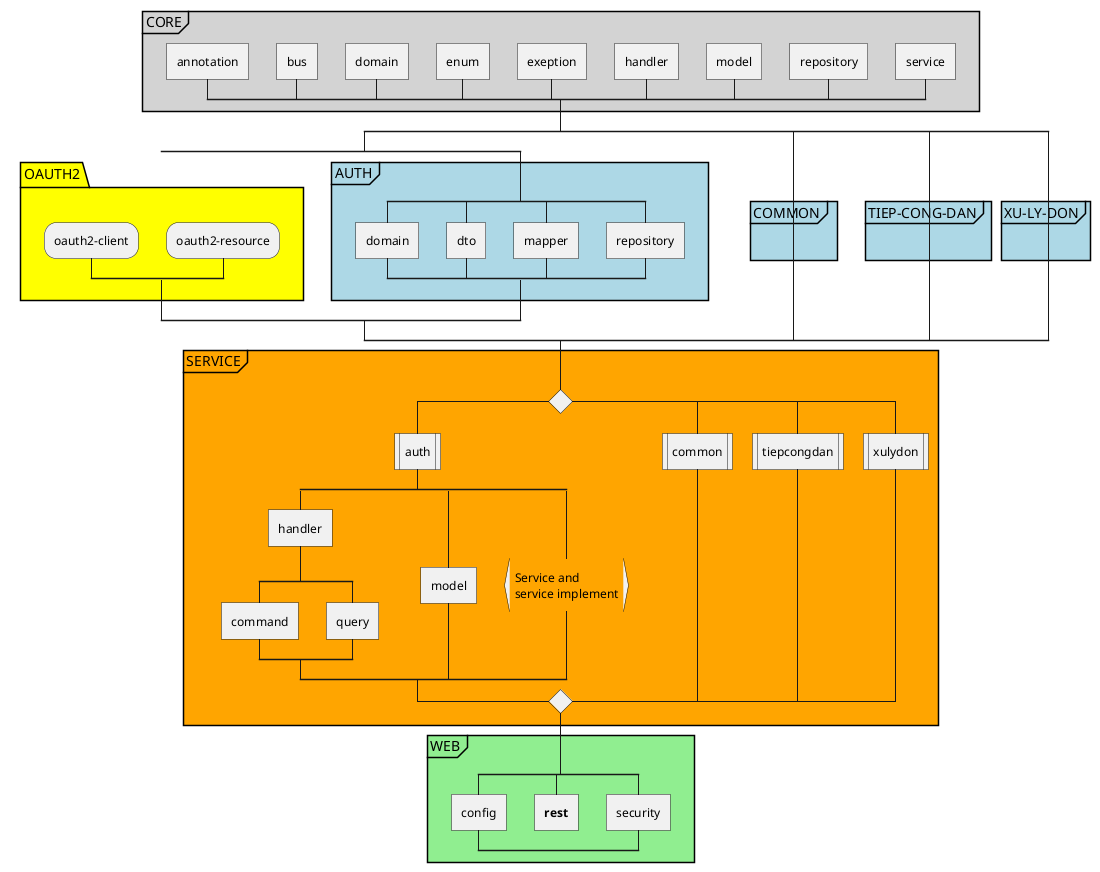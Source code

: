 @startuml
skinparam ArrowHeadColor none
partition #lightgrey "CORE" {
	split
		-[hidden]->
		:annotation]
	split again
		-[hidden]->
		:bus]
	split again
		-[hidden]->
		:domain]
	split again
		-[hidden]->
		:enum]
	split again
		-[hidden]->
		:exeption]
	split again
		-[hidden]->
		:handler]
	split again
		-[hidden]->
		:model]
	split again
		-[hidden]->
		:repository]
	split again
		-[hidden]->
		:service]
	endsplit
}
split
	split
		-[hidden]->
		package #yellow "OAUTH2" {
			split
				-[hidden]->
				:oauth2-client;
			split again
				-[hidden]->
				:oauth2-resource;
			endsplit
		}
	split again
		partition #lightblue "AUTH" {
			split
				:domain]
			split again
				:dto]
			split again
				:mapper]
			split again
				:repository]
			endsplit
		}
	endsplit
split again
	partition #lightblue "COMMON" {
	}
split again
	partition #lightblue "TIEP-CONG-DAN" {
	}
split again
	partition #lightblue "XU-LY-DON" {
	}
endsplit
partition #orange "SERVICE" {
	switch ()
	case ()
		:auth|
		split
			:handler]
			split
				:command]
			split again
				:query]
			endsplit
		split again
			:model]
			'--------- có thể phần này sẽ chia ra command và query ------
		split again
			:Service and
			service implement}
		endsplit
	case ()
		:common|
	case ()
		:tiepcongdan|
	case ()
		:xulydon|
	endswitch
}
partition #lightgreen "WEB" {
	split
		:config]
	split again
		:**rest**]
		kill
	split again
		:security]
	endsplit
}
@enduml